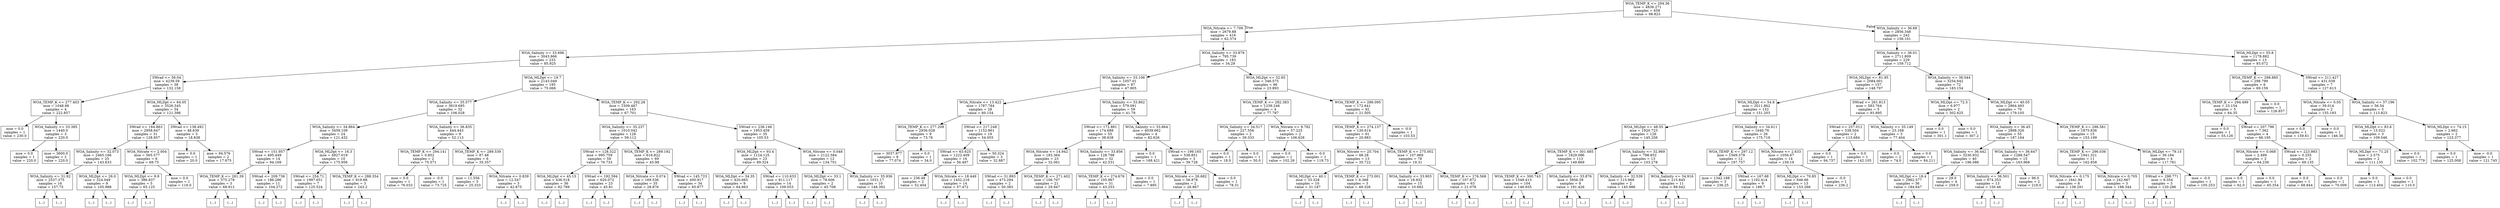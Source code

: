 digraph Tree {
node [shape=box] ;
0 [label="WOA_TEMP_K <= 294.36\nmse = 4836.271\nsamples = 658\nvalue = 98.823"] ;
1 [label="WOA_Nitrate <= 7.709\nmse = 2679.88\nsamples = 416\nvalue = 62.374"] ;
0 -> 1 [labeldistance=2.5, labelangle=45, headlabel="True"] ;
2 [label="WOA_Salinity <= 33.696\nmse = 3043.866\nsamples = 233\nvalue = 85.925"] ;
1 -> 2 ;
3 [label="SWrad <= 56.04\nmse = 4239.59\nsamples = 38\nvalue = 132.158"] ;
2 -> 3 ;
4 [label="WOA_TEMP_K <= 277.403\nmse = 1048.98\nsamples = 4\nvalue = 222.857"] ;
3 -> 4 ;
5 [label="mse = 0.0\nsamples = 1\nvalue = 230.0"] ;
4 -> 5 ;
6 [label="WOA_Salinity <= 33.385\nmse = 1440.0\nsamples = 3\nvalue = 220.0"] ;
4 -> 6 ;
7 [label="mse = 0.0\nsamples = 1\nvalue = 220.0"] ;
6 -> 7 ;
8 [label="mse = 3600.0\nsamples = 2\nvalue = 220.0"] ;
6 -> 8 ;
9 [label="WOA_MLDpt <= 64.05\nmse = 3526.345\nsamples = 34\nvalue = 121.398"] ;
3 -> 9 ;
10 [label="SWrad <= 184.863\nmse = 2958.647\nsamples = 31\nvalue = 128.857"] ;
9 -> 10 ;
11 [label="WOA_Salinity <= 32.073\nmse = 2465.166\nsamples = 25\nvalue = 143.633"] ;
10 -> 11 ;
12 [label="WOA_Salinity <= 31.92\nmse = 2537.375\nsamples = 16\nvalue = 157.75"] ;
11 -> 12 ;
13 [label="(...)"] ;
12 -> 13 ;
38 [label="(...)"] ;
12 -> 38 ;
41 [label="WOA_MLDpt <= 26.0\nmse = 324.049\nsamples = 9\nvalue = 105.988"] ;
11 -> 41 ;
42 [label="(...)"] ;
41 -> 42 ;
47 [label="(...)"] ;
41 -> 47 ;
56 [label="WOA_Nitrate <= 2.004\nmse = 565.577\nsamples = 6\nvalue = 69.75"] ;
10 -> 56 ;
57 [label="WOA_MLDpt <= 9.9\nmse = 386.837\nsamples = 5\nvalue = 65.125"] ;
56 -> 57 ;
58 [label="(...)"] ;
57 -> 58 ;
61 [label="(...)"] ;
57 -> 61 ;
64 [label="mse = 0.0\nsamples = 1\nvalue = 116.0"] ;
56 -> 64 ;
65 [label="SWrad <= 138.492\nmse = 48.639\nsamples = 3\nvalue = 18.838"] ;
9 -> 65 ;
66 [label="mse = 0.0\nsamples = 1\nvalue = 20.0"] ;
65 -> 66 ;
67 [label="mse = 94.576\nsamples = 2\nvalue = 17.675"] ;
65 -> 67 ;
68 [label="WOA_MLDpt <= 19.7\nmse = 2143.049\nsamples = 195\nvalue = 75.066"] ;
2 -> 68 ;
69 [label="WOA_Salinity <= 35.577\nmse = 3619.695\nsamples = 32\nvalue = 106.028"] ;
68 -> 69 ;
70 [label="WOA_Salinity <= 34.864\nmse = 3459.109\nsamples = 24\nvalue = 121.432"] ;
69 -> 70 ;
71 [label="SWrad <= 151.957\nmse = 495.449\nsamples = 14\nvalue = 94.169"] ;
70 -> 71 ;
72 [label="WOA_TEMP_K <= 281.39\nmse = 375.279\nsamples = 3\nvalue = 68.912"] ;
71 -> 72 ;
73 [label="(...)"] ;
72 -> 73 ;
76 [label="(...)"] ;
72 -> 76 ;
77 [label="SWrad <= 209.736\nmse = 186.286\nsamples = 11\nvalue = 104.272"] ;
71 -> 77 ;
78 [label="(...)"] ;
77 -> 78 ;
97 [label="(...)"] ;
77 -> 97 ;
98 [label="WOA_MLDpt <= 16.3\nmse = 4927.019\nsamples = 10\nvalue = 175.956"] ;
70 -> 98 ;
99 [label="SWrad <= 254.71\nmse = 1997.651\nsamples = 7\nvalue = 125.524"] ;
98 -> 99 ;
100 [label="(...)"] ;
99 -> 100 ;
109 [label="(...)"] ;
99 -> 109 ;
110 [label="WOA_TEMP_K <= 288.354\nmse = 919.88\nsamples = 3\nvalue = 243.2"] ;
98 -> 110 ;
111 [label="(...)"] ;
110 -> 111 ;
112 [label="(...)"] ;
110 -> 112 ;
115 [label="WOA_Salinity <= 36.835\nmse = 444.443\nsamples = 8\nvalue = 52.113"] ;
69 -> 115 ;
116 [label="WOA_TEMP_K <= 294.141\nmse = 0.852\nsamples = 2\nvalue = 75.571"] ;
115 -> 116 ;
117 [label="mse = 0.0\nsamples = 1\nvalue = 76.033"] ;
116 -> 117 ;
118 [label="mse = -0.0\nsamples = 1\nvalue = 73.725"] ;
116 -> 118 ;
119 [label="WOA_TEMP_K <= 289.539\nmse = 87.48\nsamples = 6\nvalue = 35.357"] ;
115 -> 119 ;
120 [label="mse = 11.556\nsamples = 3\nvalue = 25.333"] ;
119 -> 120 ;
121 [label="WOA_Nitrate <= 0.839\nmse = 12.547\nsamples = 3\nvalue = 42.875"] ;
119 -> 121 ;
122 [label="(...)"] ;
121 -> 122 ;
123 [label="(...)"] ;
121 -> 123 ;
124 [label="WOA_TEMP_K <= 292.28\nmse = 1509.487\nsamples = 163\nvalue = 67.701"] ;
68 -> 124 ;
125 [label="WOA_Salinity <= 35.237\nmse = 1010.042\nsamples = 128\nvalue = 59.112"] ;
124 -> 125 ;
126 [label="SWrad <= 128.322\nmse = 995.759\nsamples = 59\nvalue = 76.733"] ;
125 -> 126 ;
127 [label="WOA_MLDpt <= 45.15\nmse = 436.518\nsamples = 36\nvalue = 92.789"] ;
126 -> 127 ;
128 [label="(...)"] ;
127 -> 128 ;
145 [label="(...)"] ;
127 -> 145 ;
182 [label="SWrad <= 192.594\nmse = 620.072\nsamples = 23\nvalue = 45.81"] ;
126 -> 182 ;
183 [label="(...)"] ;
182 -> 183 ;
202 [label="(...)"] ;
182 -> 202 ;
221 [label="WOA_TEMP_K <= 289.192\nmse = 616.822\nsamples = 69\nvalue = 45.98"] ;
125 -> 221 ;
222 [label="WOA_Nitrate <= 0.074\nmse = 169.536\nsamples = 35\nvalue = 28.876"] ;
221 -> 222 ;
223 [label="(...)"] ;
222 -> 223 ;
224 [label="(...)"] ;
222 -> 224 ;
259 [label="SWrad <= 145.723\nmse = 400.917\nsamples = 34\nvalue = 65.877"] ;
221 -> 259 ;
260 [label="(...)"] ;
259 -> 260 ;
279 [label="(...)"] ;
259 -> 279 ;
314 [label="SWrad <= 236.146\nmse = 1953.459\nsamples = 35\nvalue = 105.53"] ;
124 -> 314 ;
315 [label="WOA_MLDpt <= 93.4\nmse = 1124.125\nsamples = 23\nvalue = 89.324"] ;
314 -> 315 ;
316 [label="WOA_MLDpt <= 34.35\nmse = 420.665\nsamples = 9\nvalue = 64.663"] ;
315 -> 316 ;
317 [label="(...)"] ;
316 -> 317 ;
318 [label="(...)"] ;
316 -> 318 ;
333 [label="SWrad <= 110.633\nmse = 811.117\nsamples = 14\nvalue = 109.053"] ;
315 -> 333 ;
334 [label="(...)"] ;
333 -> 334 ;
337 [label="(...)"] ;
333 -> 337 ;
352 [label="WOA_Nitrate <= 0.048\nmse = 2122.584\nsamples = 12\nvalue = 134.701"] ;
314 -> 352 ;
353 [label="WOA_MLDpt <= 33.1\nmse = 78.606\nsamples = 2\nvalue = 45.708"] ;
352 -> 353 ;
354 [label="(...)"] ;
353 -> 354 ;
355 [label="(...)"] ;
353 -> 355 ;
356 [label="WOA_Salinity <= 35.936\nmse = 1031.17\nsamples = 10\nvalue = 148.392"] ;
352 -> 356 ;
357 [label="(...)"] ;
356 -> 357 ;
358 [label="(...)"] ;
356 -> 358 ;
365 [label="WOA_Salinity <= 33.879\nmse = 795.739\nsamples = 183\nvalue = 34.29"] ;
1 -> 365 ;
366 [label="WOA_Salinity <= 33.106\nmse = 1057.01\nsamples = 87\nvalue = 47.905"] ;
365 -> 366 ;
367 [label="WOA_Nitrate <= 13.422\nmse = 1787.784\nsamples = 28\nvalue = 60.154"] ;
366 -> 367 ;
368 [label="WOA_TEMP_K <= 277.209\nmse = 2936.028\nsamples = 9\nvalue = 73.76"] ;
367 -> 368 ;
369 [label="mse = 3037.977\nsamples = 8\nvalue = 77.074"] ;
368 -> 369 ;
370 [label="mse = 0.0\nsamples = 1\nvalue = 34.0"] ;
368 -> 370 ;
371 [label="SWrad <= 217.248\nmse = 1152.861\nsamples = 19\nvalue = 54.055"] ;
367 -> 371 ;
372 [label="SWrad <= 63.625\nmse = 1222.409\nsamples = 16\nvalue = 56.497"] ;
371 -> 372 ;
373 [label="mse = 236.48\nsamples = 2\nvalue = 52.404"] ;
372 -> 373 ;
374 [label="WOA_Nitrate <= 18.449\nmse = 1452.216\nsamples = 14\nvalue = 57.472"] ;
372 -> 374 ;
375 [label="(...)"] ;
374 -> 375 ;
376 [label="(...)"] ;
374 -> 376 ;
377 [label="mse = 50.324\nsamples = 3\nvalue = 32.887"] ;
371 -> 377 ;
378 [label="WOA_Salinity <= 33.862\nmse = 579.091\nsamples = 59\nvalue = 41.78"] ;
366 -> 378 ;
379 [label="SWrad <= 172.881\nmse = 174.688\nsamples = 55\nvalue = 38.638"] ;
378 -> 379 ;
380 [label="WOA_Nitrate <= 14.942\nmse = 183.364\nsamples = 23\nvalue = 32.061"] ;
379 -> 380 ;
381 [label="SWrad <= 31.893\nmse = 473.294\nsamples = 2\nvalue = 50.383"] ;
380 -> 381 ;
382 [label="(...)"] ;
381 -> 382 ;
383 [label="(...)"] ;
381 -> 383 ;
384 [label="WOA_TEMP_K <= 271.402\nmse = 106.707\nsamples = 21\nvalue = 29.947"] ;
380 -> 384 ;
385 [label="(...)"] ;
384 -> 385 ;
386 [label="(...)"] ;
384 -> 386 ;
423 [label="WOA_Salinity <= 33.856\nmse = 128.798\nsamples = 32\nvalue = 42.531"] ;
379 -> 423 ;
424 [label="WOA_TEMP_K <= 274.676\nmse = 105.967\nsamples = 31\nvalue = 43.253"] ;
423 -> 424 ;
425 [label="(...)"] ;
424 -> 425 ;
466 [label="(...)"] ;
424 -> 466 ;
475 [label="mse = 0.0\nsamples = 1\nvalue = 7.895"] ;
423 -> 475 ;
476 [label="WOA_Salinity <= 33.864\nmse = 4039.662\nsamples = 4\nvalue = 82.626"] ;
378 -> 476 ;
477 [label="mse = 0.0\nsamples = 1\nvalue = 168.421"] ;
476 -> 477 ;
478 [label="SWrad <= 199.165\nmse = 538.851\nsamples = 3\nvalue = 39.728"] ;
476 -> 478 ;
479 [label="WOA_Nitrate <= 26.682\nmse = 56.878\nsamples = 2\nvalue = 26.867"] ;
478 -> 479 ;
480 [label="(...)"] ;
479 -> 480 ;
481 [label="(...)"] ;
479 -> 481 ;
482 [label="mse = 0.0\nsamples = 1\nvalue = 78.31"] ;
478 -> 482 ;
483 [label="WOA_MLDpt <= 32.65\nmse = 346.575\nsamples = 96\nvalue = 23.893"] ;
365 -> 483 ;
484 [label="WOA_TEMP_K <= 282.383\nmse = 1239.246\nsamples = 4\nvalue = 77.787"] ;
483 -> 484 ;
485 [label="WOA_Salinity <= 34.517\nmse = 227.556\nsamples = 2\nvalue = 39.333"] ;
484 -> 485 ;
486 [label="mse = 0.0\nsamples = 1\nvalue = 18.0"] ;
485 -> 486 ;
487 [label="mse = 0.0\nsamples = 1\nvalue = 50.0"] ;
485 -> 487 ;
488 [label="WOA_Nitrate <= 9.782\nmse = 57.225\nsamples = 2\nvalue = 106.628"] ;
484 -> 488 ;
489 [label="mse = 0.0\nsamples = 1\nvalue = 102.26"] ;
488 -> 489 ;
490 [label="mse = -0.0\nsamples = 1\nvalue = 119.73"] ;
488 -> 490 ;
491 [label="WOA_TEMP_K <= 286.095\nmse = 172.641\nsamples = 92\nvalue = 21.505"] ;
483 -> 491 ;
492 [label="WOA_TEMP_K <= 274.137\nmse = 130.614\nsamples = 91\nvalue = 20.983"] ;
491 -> 492 ;
493 [label="WOA_Nitrate <= 25.704\nmse = 88.28\nsamples = 13\nvalue = 35.722"] ;
492 -> 493 ;
494 [label="WOA_MLDpt <= 40.1\nmse = 33.328\nsamples = 10\nvalue = 31.187"] ;
493 -> 494 ;
495 [label="(...)"] ;
494 -> 495 ;
500 [label="(...)"] ;
494 -> 500 ;
513 [label="WOA_TEMP_K <= 273.001\nmse = 6.368\nsamples = 3\nvalue = 49.326"] ;
493 -> 513 ;
514 [label="(...)"] ;
513 -> 514 ;
515 [label="(...)"] ;
513 -> 515 ;
518 [label="WOA_TEMP_K <= 275.002\nmse = 107.969\nsamples = 78\nvalue = 19.31"] ;
492 -> 518 ;
519 [label="WOA_Salinity <= 33.903\nmse = 18.932\nsamples = 15\nvalue = 10.692"] ;
518 -> 519 ;
520 [label="(...)"] ;
519 -> 520 ;
527 [label="(...)"] ;
519 -> 527 ;
542 [label="WOA_TEMP_K <= 276.568\nmse = 107.872\nsamples = 63\nvalue = 21.078"] ;
518 -> 542 ;
543 [label="(...)"] ;
542 -> 543 ;
558 [label="(...)"] ;
542 -> 558 ;
617 [label="mse = -0.0\nsamples = 1\nvalue = 103.53"] ;
491 -> 617 ;
618 [label="WOA_Salinity <= 36.69\nmse = 2856.348\nsamples = 242\nvalue = 156.101"] ;
0 -> 618 [labeldistance=2.5, labelangle=-45, headlabel="False"] ;
619 [label="WOA_Salinity <= 36.01\nmse = 2711.809\nsamples = 229\nvalue = 159.712"] ;
618 -> 619 ;
620 [label="WOA_MLDpt <= 81.95\nmse = 2084.001\nsamples = 157\nvalue = 148.797"] ;
619 -> 620 ;
621 [label="WOA_MLDpt <= 54.8\nmse = 2011.862\nsamples = 152\nvalue = 151.203"] ;
620 -> 621 ;
622 [label="WOA_MLDpt <= 48.55\nmse = 1920.723\nsamples = 126\nvalue = 145.256"] ;
621 -> 622 ;
623 [label="WOA_TEMP_K <= 301.685\nmse = 1829.086\nsamples = 113\nvalue = 149.869"] ;
622 -> 623 ;
624 [label="WOA_TEMP_K <= 300.743\nmse = 1548.413\nsamples = 104\nvalue = 146.935"] ;
623 -> 624 ;
625 [label="(...)"] ;
624 -> 625 ;
782 [label="(...)"] ;
624 -> 782 ;
801 [label="WOA_Salinity <= 33.876\nmse = 3956.39\nsamples = 9\nvalue = 191.426"] ;
623 -> 801 ;
802 [label="(...)"] ;
801 -> 802 ;
809 [label="(...)"] ;
801 -> 809 ;
816 [label="WOA_Salinity <= 32.969\nmse = 798.852\nsamples = 13\nvalue = 103.278"] ;
622 -> 816 ;
817 [label="WOA_Salinity <= 32.539\nmse = 115.969\nsamples = 2\nvalue = 145.986"] ;
816 -> 817 ;
818 [label="(...)"] ;
817 -> 818 ;
819 [label="(...)"] ;
817 -> 819 ;
820 [label="WOA_Salinity <= 34.916\nmse = 215.845\nsamples = 11\nvalue = 89.042"] ;
816 -> 820 ;
821 [label="(...)"] ;
820 -> 821 ;
836 [label="(...)"] ;
820 -> 836 ;
841 [label="WOA_Salinity <= 34.611\nmse = 1640.76\nsamples = 26\nvalue = 175.719"] ;
621 -> 841 ;
842 [label="WOA_TEMP_K <= 297.12\nmse = 1569.579\nsamples = 12\nvalue = 197.757"] ;
841 -> 842 ;
843 [label="mse = 1342.188\nsamples = 3\nvalue = 236.25"] ;
842 -> 843 ;
844 [label="SWrad <= 167.68\nmse = 1192.414\nsamples = 9\nvalue = 188.7"] ;
842 -> 844 ;
845 [label="(...)"] ;
844 -> 845 ;
852 [label="(...)"] ;
844 -> 852 ;
853 [label="WOA_Nitrate <= 2.633\nmse = 1056.67\nsamples = 14\nvalue = 159.19"] ;
841 -> 853 ;
854 [label="WOA_MLDpt <= 70.85\nmse = 646.66\nsamples = 13\nvalue = 153.266"] ;
853 -> 854 ;
855 [label="(...)"] ;
854 -> 855 ;
870 [label="(...)"] ;
854 -> 870 ;
873 [label="mse = -0.0\nsamples = 1\nvalue = 236.2"] ;
853 -> 873 ;
874 [label="SWrad <= 261.813\nmse = 583.764\nsamples = 5\nvalue = 93.895"] ;
620 -> 874 ;
875 [label="SWrad <= 257.012\nmse = 538.504\nsamples = 2\nvalue = 113.684"] ;
874 -> 875 ;
876 [label="mse = 0.0\nsamples = 1\nvalue = 94.737"] ;
875 -> 876 ;
877 [label="mse = 0.0\nsamples = 1\nvalue = 142.105"] ;
875 -> 877 ;
878 [label="WOA_Salinity <= 35.149\nmse = 23.168\nsamples = 3\nvalue = 77.404"] ;
874 -> 878 ;
879 [label="mse = 0.0\nsamples = 2\nvalue = 74.0"] ;
878 -> 879 ;
880 [label="mse = 0.0\nsamples = 1\nvalue = 84.211"] ;
878 -> 880 ;
881 [label="WOA_Salinity <= 36.044\nmse = 3254.642\nsamples = 72\nvalue = 183.154"] ;
619 -> 881 ;
882 [label="WOA_MLDpt <= 72.5\nmse = 6.977\nsamples = 2\nvalue = 302.625"] ;
881 -> 882 ;
883 [label="mse = 0.0\nsamples = 1\nvalue = 301.1"] ;
882 -> 883 ;
884 [label="mse = 0.0\nsamples = 1\nvalue = 307.2"] ;
882 -> 884 ;
885 [label="WOA_MLDpt <= 40.05\nmse = 2864.493\nsamples = 70\nvalue = 179.105"] ;
881 -> 885 ;
886 [label="WOA_Salinity <= 36.45\nmse = 2898.326\nsamples = 55\nvalue = 187.164"] ;
885 -> 886 ;
887 [label="WOA_Salinity <= 36.442\nmse = 3230.932\nsamples = 40\nvalue = 196.086"] ;
886 -> 887 ;
888 [label="WOA_MLDpt <= 18.4\nmse = 2962.577\nsamples = 36\nvalue = 184.647"] ;
887 -> 888 ;
889 [label="(...)"] ;
888 -> 889 ;
894 [label="(...)"] ;
888 -> 894 ;
917 [label="mse = 29.0\nsamples = 4\nvalue = 259.0"] ;
887 -> 917 ;
918 [label="WOA_Salinity <= 36.647\nmse = 1288.547\nsamples = 15\nvalue = 163.968"] ;
886 -> 918 ;
919 [label="WOA_Salinity <= 36.501\nmse = 674.353\nsamples = 13\nvalue = 150.46"] ;
918 -> 919 ;
920 [label="(...)"] ;
919 -> 920 ;
923 [label="(...)"] ;
919 -> 923 ;
934 [label="mse = 96.0\nsamples = 2\nvalue = 218.0"] ;
918 -> 934 ;
935 [label="WOA_TEMP_K <= 298.581\nmse = 1875.836\nsamples = 15\nvalue = 153.199"] ;
885 -> 935 ;
936 [label="WOA_TEMP_K <= 296.036\nmse = 1941.321\nsamples = 11\nvalue = 162.858"] ;
935 -> 936 ;
937 [label="WOA_Nitrate <= 0.175\nmse = 1641.94\nsamples = 8\nvalue = 138.291"] ;
936 -> 937 ;
938 [label="(...)"] ;
937 -> 938 ;
943 [label="(...)"] ;
937 -> 943 ;
948 [label="WOA_Nitrate <= 0.705\nmse = 242.667\nsamples = 3\nvalue = 198.344"] ;
936 -> 948 ;
949 [label="(...)"] ;
948 -> 949 ;
952 [label="(...)"] ;
948 -> 952 ;
953 [label="WOA_MLDpt <= 79.15\nmse = 39.184\nsamples = 4\nvalue = 117.781"] ;
935 -> 953 ;
954 [label="SWrad <= 298.771\nmse = 9.354\nsamples = 3\nvalue = 120.286"] ;
953 -> 954 ;
955 [label="(...)"] ;
954 -> 955 ;
958 [label="(...)"] ;
954 -> 958 ;
959 [label="mse = -0.0\nsamples = 1\nvalue = 105.253"] ;
953 -> 959 ;
960 [label="WOA_MLDpt <= 55.8\nmse = 1178.882\nsamples = 13\nvalue = 93.072"] ;
618 -> 960 ;
961 [label="WOA_TEMP_K <= 298.885\nmse = 298.799\nsamples = 6\nvalue = 69.159"] ;
960 -> 961 ;
962 [label="WOA_TEMP_K <= 294.499\nmse = 23.154\nsamples = 5\nvalue = 64.35"] ;
961 -> 962 ;
963 [label="mse = 0.0\nsamples = 1\nvalue = 55.126"] ;
962 -> 963 ;
964 [label="SWrad <= 207.796\nmse = 7.362\nsamples = 4\nvalue = 66.195"] ;
962 -> 964 ;
965 [label="WOA_Nitrate <= 0.068\nmse = 2.499\nsamples = 2\nvalue = 64.236"] ;
964 -> 965 ;
966 [label="mse = 0.0\nsamples = 1\nvalue = 62.0"] ;
965 -> 966 ;
967 [label="mse = 0.0\nsamples = 1\nvalue = 65.354"] ;
965 -> 967 ;
968 [label="SWrad <= 223.983\nmse = 0.255\nsamples = 2\nvalue = 69.135"] ;
964 -> 968 ;
969 [label="mse = 0.0\nsamples = 1\nvalue = 68.844"] ;
968 -> 969 ;
970 [label="mse = 0.0\nsamples = 1\nvalue = 70.009"] ;
968 -> 970 ;
971 [label="mse = 0.0\nsamples = 1\nvalue = 126.857"] ;
961 -> 971 ;
972 [label="SWrad <= 211.427\nmse = 431.039\nsamples = 7\nvalue = 127.613"] ;
960 -> 972 ;
973 [label="WOA_Nitrate <= 0.05\nmse = 39.014\nsamples = 2\nvalue = 155.193"] ;
972 -> 973 ;
974 [label="mse = 0.0\nsamples = 1\nvalue = 159.61"] ;
973 -> 974 ;
975 [label="mse = 0.0\nsamples = 1\nvalue = 146.36"] ;
973 -> 975 ;
976 [label="WOA_Salinity <= 37.196\nmse = 56.54\nsamples = 5\nvalue = 113.823"] ;
972 -> 976 ;
977 [label="WOA_MLDpt <= 83.6\nmse = 15.022\nsamples = 3\nvalue = 109.046"] ;
976 -> 977 ;
978 [label="WOA_MLDpt <= 71.25\nmse = 2.575\nsamples = 2\nvalue = 111.135"] ;
977 -> 978 ;
979 [label="mse = 0.0\nsamples = 1\nvalue = 113.404"] ;
978 -> 979 ;
980 [label="mse = 0.0\nsamples = 1\nvalue = 110.0"] ;
978 -> 980 ;
981 [label="mse = 0.0\nsamples = 1\nvalue = 102.779"] ;
977 -> 981 ;
982 [label="WOA_MLDpt <= 74.15\nmse = 2.662\nsamples = 2\nvalue = 123.377"] ;
976 -> 982 ;
983 [label="mse = 0.0\nsamples = 1\nvalue = 125.008"] ;
982 -> 983 ;
984 [label="mse = -0.0\nsamples = 1\nvalue = 121.745"] ;
982 -> 984 ;
}